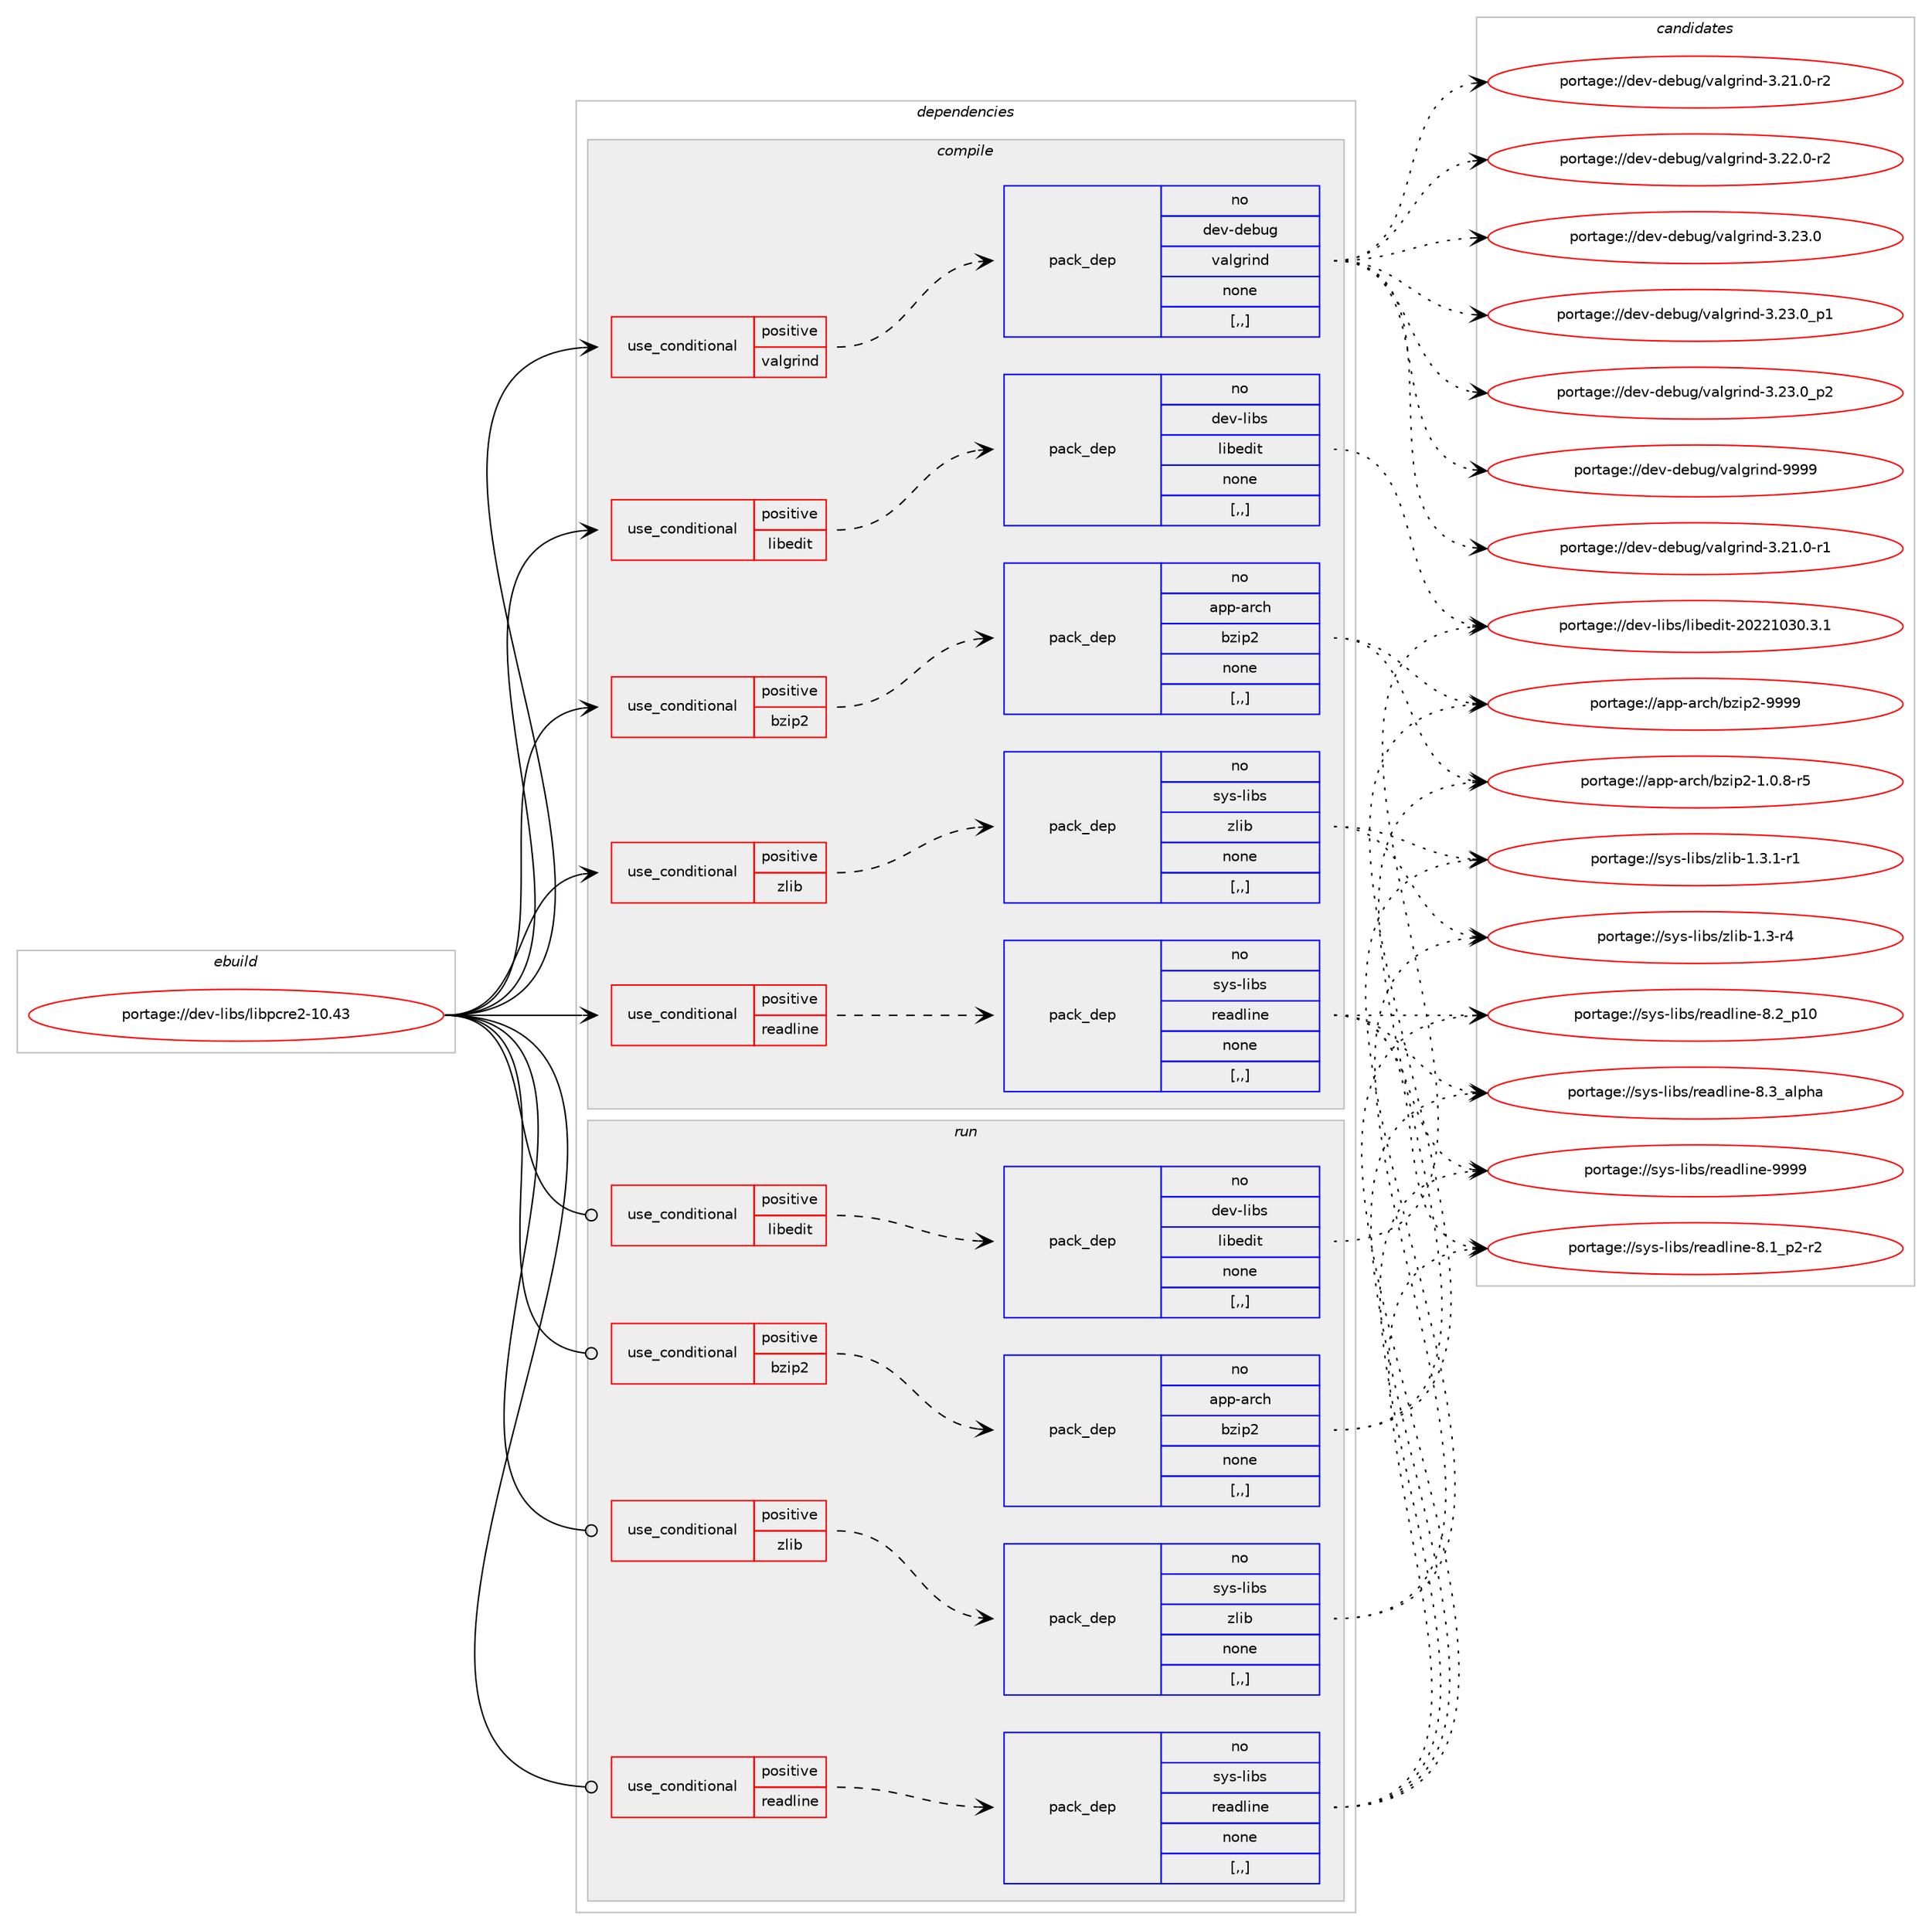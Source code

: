 digraph prolog {

# *************
# Graph options
# *************

newrank=true;
concentrate=true;
compound=true;
graph [rankdir=LR,fontname=Helvetica,fontsize=10,ranksep=1.5];#, ranksep=2.5, nodesep=0.2];
edge  [arrowhead=vee];
node  [fontname=Helvetica,fontsize=10];

# **********
# The ebuild
# **********

subgraph cluster_leftcol {
color=gray;
rank=same;
label=<<i>ebuild</i>>;
id [label="portage://dev-libs/libpcre2-10.43", color=red, width=4, href="../dev-libs/libpcre2-10.43.svg"];
}

# ****************
# The dependencies
# ****************

subgraph cluster_midcol {
color=gray;
label=<<i>dependencies</i>>;
subgraph cluster_compile {
fillcolor="#eeeeee";
style=filled;
label=<<i>compile</i>>;
subgraph cond26348 {
dependency108096 [label=<<TABLE BORDER="0" CELLBORDER="1" CELLSPACING="0" CELLPADDING="4"><TR><TD ROWSPAN="3" CELLPADDING="10">use_conditional</TD></TR><TR><TD>positive</TD></TR><TR><TD>bzip2</TD></TR></TABLE>>, shape=none, color=red];
subgraph pack80589 {
dependency108097 [label=<<TABLE BORDER="0" CELLBORDER="1" CELLSPACING="0" CELLPADDING="4" WIDTH="220"><TR><TD ROWSPAN="6" CELLPADDING="30">pack_dep</TD></TR><TR><TD WIDTH="110">no</TD></TR><TR><TD>app-arch</TD></TR><TR><TD>bzip2</TD></TR><TR><TD>none</TD></TR><TR><TD>[,,]</TD></TR></TABLE>>, shape=none, color=blue];
}
dependency108096:e -> dependency108097:w [weight=20,style="dashed",arrowhead="vee"];
}
id:e -> dependency108096:w [weight=20,style="solid",arrowhead="vee"];
subgraph cond26349 {
dependency108098 [label=<<TABLE BORDER="0" CELLBORDER="1" CELLSPACING="0" CELLPADDING="4"><TR><TD ROWSPAN="3" CELLPADDING="10">use_conditional</TD></TR><TR><TD>positive</TD></TR><TR><TD>libedit</TD></TR></TABLE>>, shape=none, color=red];
subgraph pack80590 {
dependency108099 [label=<<TABLE BORDER="0" CELLBORDER="1" CELLSPACING="0" CELLPADDING="4" WIDTH="220"><TR><TD ROWSPAN="6" CELLPADDING="30">pack_dep</TD></TR><TR><TD WIDTH="110">no</TD></TR><TR><TD>dev-libs</TD></TR><TR><TD>libedit</TD></TR><TR><TD>none</TD></TR><TR><TD>[,,]</TD></TR></TABLE>>, shape=none, color=blue];
}
dependency108098:e -> dependency108099:w [weight=20,style="dashed",arrowhead="vee"];
}
id:e -> dependency108098:w [weight=20,style="solid",arrowhead="vee"];
subgraph cond26350 {
dependency108100 [label=<<TABLE BORDER="0" CELLBORDER="1" CELLSPACING="0" CELLPADDING="4"><TR><TD ROWSPAN="3" CELLPADDING="10">use_conditional</TD></TR><TR><TD>positive</TD></TR><TR><TD>readline</TD></TR></TABLE>>, shape=none, color=red];
subgraph pack80591 {
dependency108101 [label=<<TABLE BORDER="0" CELLBORDER="1" CELLSPACING="0" CELLPADDING="4" WIDTH="220"><TR><TD ROWSPAN="6" CELLPADDING="30">pack_dep</TD></TR><TR><TD WIDTH="110">no</TD></TR><TR><TD>sys-libs</TD></TR><TR><TD>readline</TD></TR><TR><TD>none</TD></TR><TR><TD>[,,]</TD></TR></TABLE>>, shape=none, color=blue];
}
dependency108100:e -> dependency108101:w [weight=20,style="dashed",arrowhead="vee"];
}
id:e -> dependency108100:w [weight=20,style="solid",arrowhead="vee"];
subgraph cond26351 {
dependency108102 [label=<<TABLE BORDER="0" CELLBORDER="1" CELLSPACING="0" CELLPADDING="4"><TR><TD ROWSPAN="3" CELLPADDING="10">use_conditional</TD></TR><TR><TD>positive</TD></TR><TR><TD>valgrind</TD></TR></TABLE>>, shape=none, color=red];
subgraph pack80592 {
dependency108103 [label=<<TABLE BORDER="0" CELLBORDER="1" CELLSPACING="0" CELLPADDING="4" WIDTH="220"><TR><TD ROWSPAN="6" CELLPADDING="30">pack_dep</TD></TR><TR><TD WIDTH="110">no</TD></TR><TR><TD>dev-debug</TD></TR><TR><TD>valgrind</TD></TR><TR><TD>none</TD></TR><TR><TD>[,,]</TD></TR></TABLE>>, shape=none, color=blue];
}
dependency108102:e -> dependency108103:w [weight=20,style="dashed",arrowhead="vee"];
}
id:e -> dependency108102:w [weight=20,style="solid",arrowhead="vee"];
subgraph cond26352 {
dependency108104 [label=<<TABLE BORDER="0" CELLBORDER="1" CELLSPACING="0" CELLPADDING="4"><TR><TD ROWSPAN="3" CELLPADDING="10">use_conditional</TD></TR><TR><TD>positive</TD></TR><TR><TD>zlib</TD></TR></TABLE>>, shape=none, color=red];
subgraph pack80593 {
dependency108105 [label=<<TABLE BORDER="0" CELLBORDER="1" CELLSPACING="0" CELLPADDING="4" WIDTH="220"><TR><TD ROWSPAN="6" CELLPADDING="30">pack_dep</TD></TR><TR><TD WIDTH="110">no</TD></TR><TR><TD>sys-libs</TD></TR><TR><TD>zlib</TD></TR><TR><TD>none</TD></TR><TR><TD>[,,]</TD></TR></TABLE>>, shape=none, color=blue];
}
dependency108104:e -> dependency108105:w [weight=20,style="dashed",arrowhead="vee"];
}
id:e -> dependency108104:w [weight=20,style="solid",arrowhead="vee"];
}
subgraph cluster_compileandrun {
fillcolor="#eeeeee";
style=filled;
label=<<i>compile and run</i>>;
}
subgraph cluster_run {
fillcolor="#eeeeee";
style=filled;
label=<<i>run</i>>;
subgraph cond26353 {
dependency108106 [label=<<TABLE BORDER="0" CELLBORDER="1" CELLSPACING="0" CELLPADDING="4"><TR><TD ROWSPAN="3" CELLPADDING="10">use_conditional</TD></TR><TR><TD>positive</TD></TR><TR><TD>bzip2</TD></TR></TABLE>>, shape=none, color=red];
subgraph pack80594 {
dependency108107 [label=<<TABLE BORDER="0" CELLBORDER="1" CELLSPACING="0" CELLPADDING="4" WIDTH="220"><TR><TD ROWSPAN="6" CELLPADDING="30">pack_dep</TD></TR><TR><TD WIDTH="110">no</TD></TR><TR><TD>app-arch</TD></TR><TR><TD>bzip2</TD></TR><TR><TD>none</TD></TR><TR><TD>[,,]</TD></TR></TABLE>>, shape=none, color=blue];
}
dependency108106:e -> dependency108107:w [weight=20,style="dashed",arrowhead="vee"];
}
id:e -> dependency108106:w [weight=20,style="solid",arrowhead="odot"];
subgraph cond26354 {
dependency108108 [label=<<TABLE BORDER="0" CELLBORDER="1" CELLSPACING="0" CELLPADDING="4"><TR><TD ROWSPAN="3" CELLPADDING="10">use_conditional</TD></TR><TR><TD>positive</TD></TR><TR><TD>libedit</TD></TR></TABLE>>, shape=none, color=red];
subgraph pack80595 {
dependency108109 [label=<<TABLE BORDER="0" CELLBORDER="1" CELLSPACING="0" CELLPADDING="4" WIDTH="220"><TR><TD ROWSPAN="6" CELLPADDING="30">pack_dep</TD></TR><TR><TD WIDTH="110">no</TD></TR><TR><TD>dev-libs</TD></TR><TR><TD>libedit</TD></TR><TR><TD>none</TD></TR><TR><TD>[,,]</TD></TR></TABLE>>, shape=none, color=blue];
}
dependency108108:e -> dependency108109:w [weight=20,style="dashed",arrowhead="vee"];
}
id:e -> dependency108108:w [weight=20,style="solid",arrowhead="odot"];
subgraph cond26355 {
dependency108110 [label=<<TABLE BORDER="0" CELLBORDER="1" CELLSPACING="0" CELLPADDING="4"><TR><TD ROWSPAN="3" CELLPADDING="10">use_conditional</TD></TR><TR><TD>positive</TD></TR><TR><TD>readline</TD></TR></TABLE>>, shape=none, color=red];
subgraph pack80596 {
dependency108111 [label=<<TABLE BORDER="0" CELLBORDER="1" CELLSPACING="0" CELLPADDING="4" WIDTH="220"><TR><TD ROWSPAN="6" CELLPADDING="30">pack_dep</TD></TR><TR><TD WIDTH="110">no</TD></TR><TR><TD>sys-libs</TD></TR><TR><TD>readline</TD></TR><TR><TD>none</TD></TR><TR><TD>[,,]</TD></TR></TABLE>>, shape=none, color=blue];
}
dependency108110:e -> dependency108111:w [weight=20,style="dashed",arrowhead="vee"];
}
id:e -> dependency108110:w [weight=20,style="solid",arrowhead="odot"];
subgraph cond26356 {
dependency108112 [label=<<TABLE BORDER="0" CELLBORDER="1" CELLSPACING="0" CELLPADDING="4"><TR><TD ROWSPAN="3" CELLPADDING="10">use_conditional</TD></TR><TR><TD>positive</TD></TR><TR><TD>zlib</TD></TR></TABLE>>, shape=none, color=red];
subgraph pack80597 {
dependency108113 [label=<<TABLE BORDER="0" CELLBORDER="1" CELLSPACING="0" CELLPADDING="4" WIDTH="220"><TR><TD ROWSPAN="6" CELLPADDING="30">pack_dep</TD></TR><TR><TD WIDTH="110">no</TD></TR><TR><TD>sys-libs</TD></TR><TR><TD>zlib</TD></TR><TR><TD>none</TD></TR><TR><TD>[,,]</TD></TR></TABLE>>, shape=none, color=blue];
}
dependency108112:e -> dependency108113:w [weight=20,style="dashed",arrowhead="vee"];
}
id:e -> dependency108112:w [weight=20,style="solid",arrowhead="odot"];
}
}

# **************
# The candidates
# **************

subgraph cluster_choices {
rank=same;
color=gray;
label=<<i>candidates</i>>;

subgraph choice80589 {
color=black;
nodesep=1;
choice971121124597114991044798122105112504549464846564511453 [label="portage://app-arch/bzip2-1.0.8-r5", color=red, width=4,href="../app-arch/bzip2-1.0.8-r5.svg"];
choice971121124597114991044798122105112504557575757 [label="portage://app-arch/bzip2-9999", color=red, width=4,href="../app-arch/bzip2-9999.svg"];
dependency108097:e -> choice971121124597114991044798122105112504549464846564511453:w [style=dotted,weight="100"];
dependency108097:e -> choice971121124597114991044798122105112504557575757:w [style=dotted,weight="100"];
}
subgraph choice80590 {
color=black;
nodesep=1;
choice1001011184510810598115471081059810110010511645504850504948514846514649 [label="portage://dev-libs/libedit-20221030.3.1", color=red, width=4,href="../dev-libs/libedit-20221030.3.1.svg"];
dependency108099:e -> choice1001011184510810598115471081059810110010511645504850504948514846514649:w [style=dotted,weight="100"];
}
subgraph choice80591 {
color=black;
nodesep=1;
choice115121115451081059811547114101971001081051101014556464995112504511450 [label="portage://sys-libs/readline-8.1_p2-r2", color=red, width=4,href="../sys-libs/readline-8.1_p2-r2.svg"];
choice1151211154510810598115471141019710010810511010145564650951124948 [label="portage://sys-libs/readline-8.2_p10", color=red, width=4,href="../sys-libs/readline-8.2_p10.svg"];
choice1151211154510810598115471141019710010810511010145564651959710811210497 [label="portage://sys-libs/readline-8.3_alpha", color=red, width=4,href="../sys-libs/readline-8.3_alpha.svg"];
choice115121115451081059811547114101971001081051101014557575757 [label="portage://sys-libs/readline-9999", color=red, width=4,href="../sys-libs/readline-9999.svg"];
dependency108101:e -> choice115121115451081059811547114101971001081051101014556464995112504511450:w [style=dotted,weight="100"];
dependency108101:e -> choice1151211154510810598115471141019710010810511010145564650951124948:w [style=dotted,weight="100"];
dependency108101:e -> choice1151211154510810598115471141019710010810511010145564651959710811210497:w [style=dotted,weight="100"];
dependency108101:e -> choice115121115451081059811547114101971001081051101014557575757:w [style=dotted,weight="100"];
}
subgraph choice80592 {
color=black;
nodesep=1;
choice10010111845100101981171034711897108103114105110100455146504946484511449 [label="portage://dev-debug/valgrind-3.21.0-r1", color=red, width=4,href="../dev-debug/valgrind-3.21.0-r1.svg"];
choice10010111845100101981171034711897108103114105110100455146504946484511450 [label="portage://dev-debug/valgrind-3.21.0-r2", color=red, width=4,href="../dev-debug/valgrind-3.21.0-r2.svg"];
choice10010111845100101981171034711897108103114105110100455146505046484511450 [label="portage://dev-debug/valgrind-3.22.0-r2", color=red, width=4,href="../dev-debug/valgrind-3.22.0-r2.svg"];
choice1001011184510010198117103471189710810311410511010045514650514648 [label="portage://dev-debug/valgrind-3.23.0", color=red, width=4,href="../dev-debug/valgrind-3.23.0.svg"];
choice10010111845100101981171034711897108103114105110100455146505146489511249 [label="portage://dev-debug/valgrind-3.23.0_p1", color=red, width=4,href="../dev-debug/valgrind-3.23.0_p1.svg"];
choice10010111845100101981171034711897108103114105110100455146505146489511250 [label="portage://dev-debug/valgrind-3.23.0_p2", color=red, width=4,href="../dev-debug/valgrind-3.23.0_p2.svg"];
choice100101118451001019811710347118971081031141051101004557575757 [label="portage://dev-debug/valgrind-9999", color=red, width=4,href="../dev-debug/valgrind-9999.svg"];
dependency108103:e -> choice10010111845100101981171034711897108103114105110100455146504946484511449:w [style=dotted,weight="100"];
dependency108103:e -> choice10010111845100101981171034711897108103114105110100455146504946484511450:w [style=dotted,weight="100"];
dependency108103:e -> choice10010111845100101981171034711897108103114105110100455146505046484511450:w [style=dotted,weight="100"];
dependency108103:e -> choice1001011184510010198117103471189710810311410511010045514650514648:w [style=dotted,weight="100"];
dependency108103:e -> choice10010111845100101981171034711897108103114105110100455146505146489511249:w [style=dotted,weight="100"];
dependency108103:e -> choice10010111845100101981171034711897108103114105110100455146505146489511250:w [style=dotted,weight="100"];
dependency108103:e -> choice100101118451001019811710347118971081031141051101004557575757:w [style=dotted,weight="100"];
}
subgraph choice80593 {
color=black;
nodesep=1;
choice11512111545108105981154712210810598454946514511452 [label="portage://sys-libs/zlib-1.3-r4", color=red, width=4,href="../sys-libs/zlib-1.3-r4.svg"];
choice115121115451081059811547122108105984549465146494511449 [label="portage://sys-libs/zlib-1.3.1-r1", color=red, width=4,href="../sys-libs/zlib-1.3.1-r1.svg"];
dependency108105:e -> choice11512111545108105981154712210810598454946514511452:w [style=dotted,weight="100"];
dependency108105:e -> choice115121115451081059811547122108105984549465146494511449:w [style=dotted,weight="100"];
}
subgraph choice80594 {
color=black;
nodesep=1;
choice971121124597114991044798122105112504549464846564511453 [label="portage://app-arch/bzip2-1.0.8-r5", color=red, width=4,href="../app-arch/bzip2-1.0.8-r5.svg"];
choice971121124597114991044798122105112504557575757 [label="portage://app-arch/bzip2-9999", color=red, width=4,href="../app-arch/bzip2-9999.svg"];
dependency108107:e -> choice971121124597114991044798122105112504549464846564511453:w [style=dotted,weight="100"];
dependency108107:e -> choice971121124597114991044798122105112504557575757:w [style=dotted,weight="100"];
}
subgraph choice80595 {
color=black;
nodesep=1;
choice1001011184510810598115471081059810110010511645504850504948514846514649 [label="portage://dev-libs/libedit-20221030.3.1", color=red, width=4,href="../dev-libs/libedit-20221030.3.1.svg"];
dependency108109:e -> choice1001011184510810598115471081059810110010511645504850504948514846514649:w [style=dotted,weight="100"];
}
subgraph choice80596 {
color=black;
nodesep=1;
choice115121115451081059811547114101971001081051101014556464995112504511450 [label="portage://sys-libs/readline-8.1_p2-r2", color=red, width=4,href="../sys-libs/readline-8.1_p2-r2.svg"];
choice1151211154510810598115471141019710010810511010145564650951124948 [label="portage://sys-libs/readline-8.2_p10", color=red, width=4,href="../sys-libs/readline-8.2_p10.svg"];
choice1151211154510810598115471141019710010810511010145564651959710811210497 [label="portage://sys-libs/readline-8.3_alpha", color=red, width=4,href="../sys-libs/readline-8.3_alpha.svg"];
choice115121115451081059811547114101971001081051101014557575757 [label="portage://sys-libs/readline-9999", color=red, width=4,href="../sys-libs/readline-9999.svg"];
dependency108111:e -> choice115121115451081059811547114101971001081051101014556464995112504511450:w [style=dotted,weight="100"];
dependency108111:e -> choice1151211154510810598115471141019710010810511010145564650951124948:w [style=dotted,weight="100"];
dependency108111:e -> choice1151211154510810598115471141019710010810511010145564651959710811210497:w [style=dotted,weight="100"];
dependency108111:e -> choice115121115451081059811547114101971001081051101014557575757:w [style=dotted,weight="100"];
}
subgraph choice80597 {
color=black;
nodesep=1;
choice11512111545108105981154712210810598454946514511452 [label="portage://sys-libs/zlib-1.3-r4", color=red, width=4,href="../sys-libs/zlib-1.3-r4.svg"];
choice115121115451081059811547122108105984549465146494511449 [label="portage://sys-libs/zlib-1.3.1-r1", color=red, width=4,href="../sys-libs/zlib-1.3.1-r1.svg"];
dependency108113:e -> choice11512111545108105981154712210810598454946514511452:w [style=dotted,weight="100"];
dependency108113:e -> choice115121115451081059811547122108105984549465146494511449:w [style=dotted,weight="100"];
}
}

}
